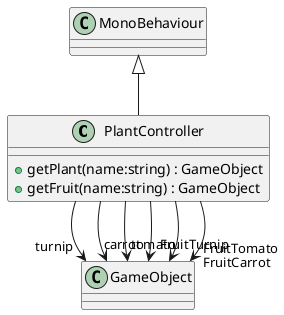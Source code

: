 @startuml
class PlantController {
    + getPlant(name:string) : GameObject
    + getFruit(name:string) : GameObject
}
MonoBehaviour <|-- PlantController
PlantController --> "turnip" GameObject
PlantController --> "carrot" GameObject
PlantController --> "tomato" GameObject
PlantController --> "FruitTurnip" GameObject
PlantController --> "FruitCarrot" GameObject
PlantController --> "FruitTomato" GameObject
@enduml
